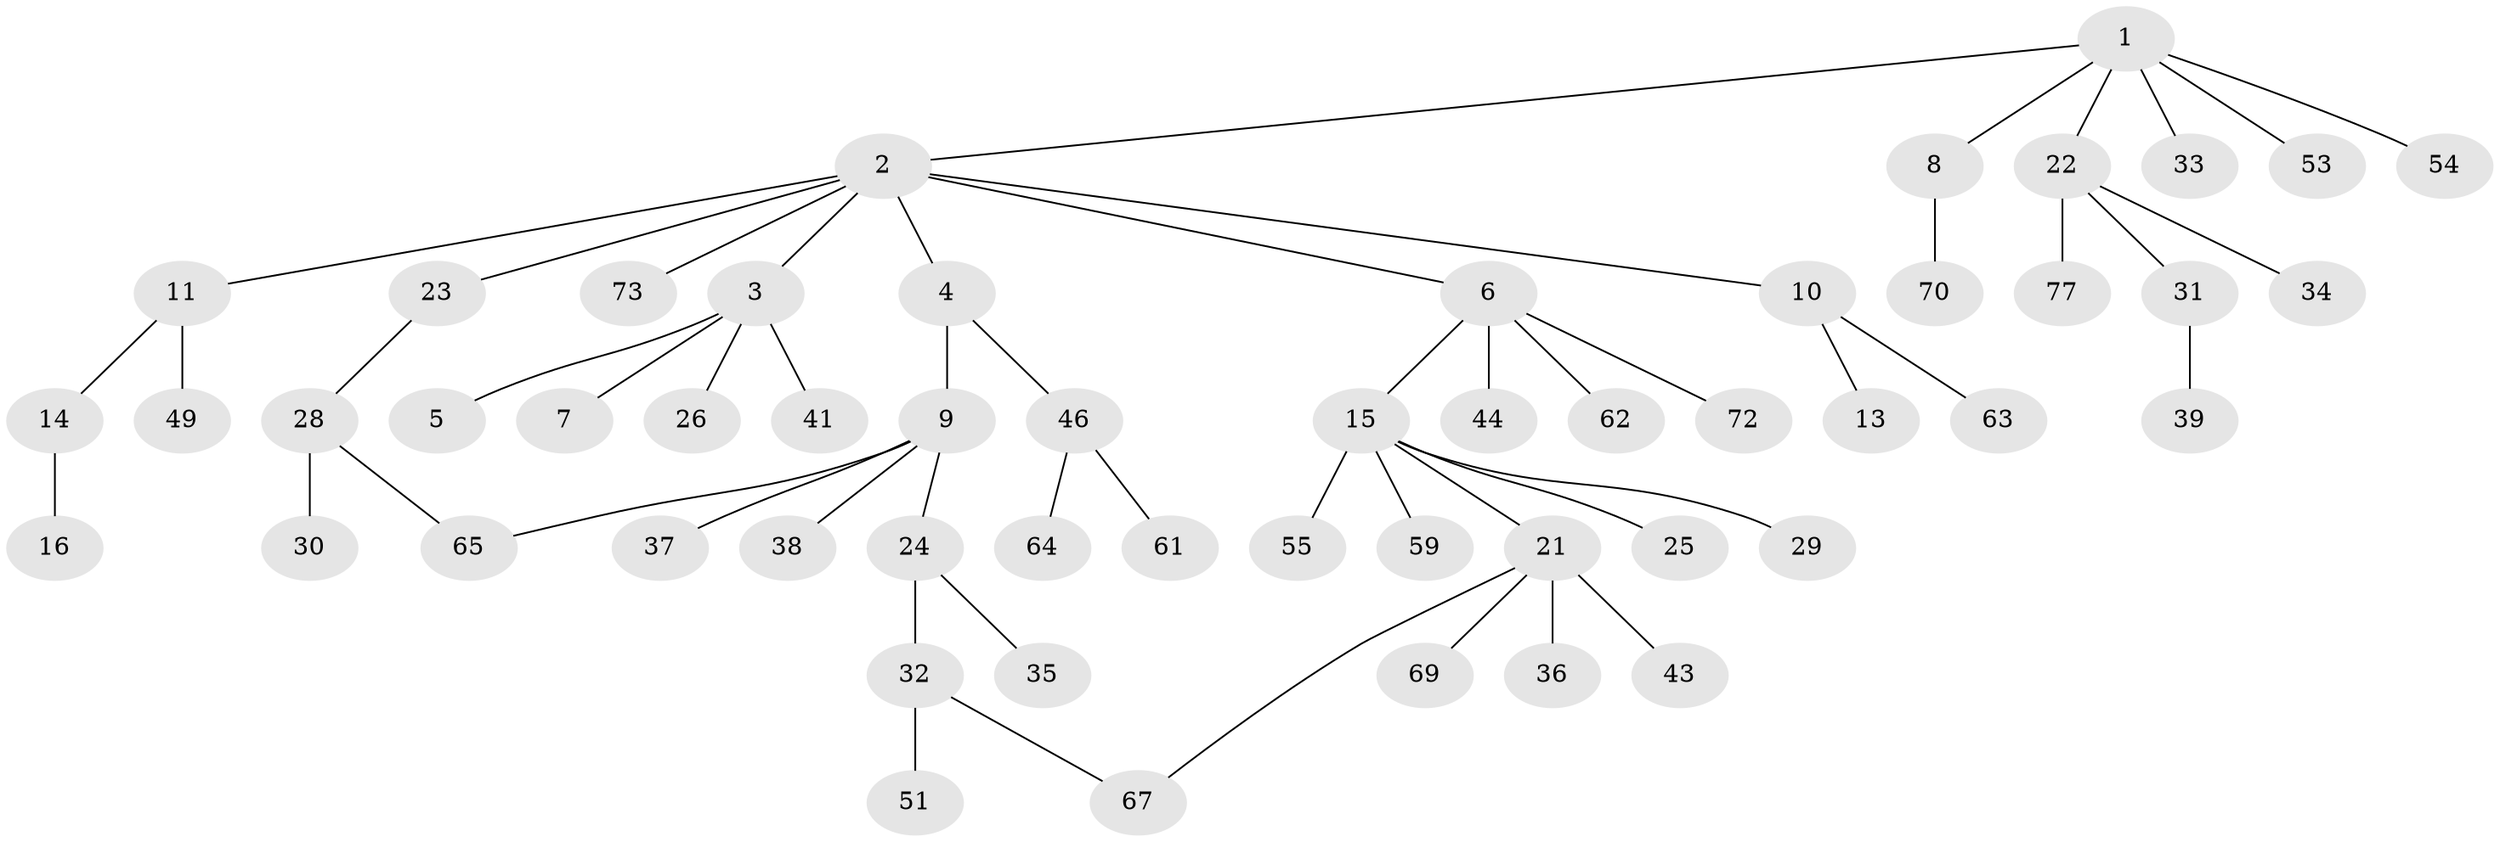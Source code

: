 // Generated by graph-tools (version 1.1) at 2025/51/02/27/25 19:51:40]
// undirected, 54 vertices, 55 edges
graph export_dot {
graph [start="1"]
  node [color=gray90,style=filled];
  1 [super="+19"];
  2 [super="+50"];
  3 [super="+17"];
  4 [super="+78"];
  5;
  6 [super="+27"];
  7;
  8 [super="+75"];
  9 [super="+12"];
  10 [super="+42"];
  11;
  13 [super="+18"];
  14 [super="+45"];
  15 [super="+20"];
  16 [super="+58"];
  21 [super="+47"];
  22 [super="+71"];
  23;
  24;
  25;
  26;
  28 [super="+76"];
  29;
  30 [super="+52"];
  31;
  32 [super="+60"];
  33;
  34;
  35 [super="+66"];
  36;
  37 [super="+40"];
  38;
  39 [super="+48"];
  41 [super="+56"];
  43;
  44;
  46 [super="+57"];
  49;
  51;
  53;
  54;
  55 [super="+68"];
  59;
  61;
  62;
  63;
  64;
  65;
  67;
  69;
  70;
  72 [super="+74"];
  73;
  77;
  1 -- 2;
  1 -- 8;
  1 -- 33;
  1 -- 53;
  1 -- 54;
  1 -- 22;
  2 -- 3;
  2 -- 4;
  2 -- 6;
  2 -- 10;
  2 -- 11;
  2 -- 23;
  2 -- 73;
  3 -- 5;
  3 -- 7;
  3 -- 26;
  3 -- 41;
  4 -- 9;
  4 -- 46;
  6 -- 15;
  6 -- 44;
  6 -- 72;
  6 -- 62;
  8 -- 70;
  9 -- 24;
  9 -- 37;
  9 -- 65;
  9 -- 38;
  10 -- 13;
  10 -- 63;
  11 -- 14;
  11 -- 49;
  14 -- 16;
  15 -- 21;
  15 -- 29;
  15 -- 25;
  15 -- 59;
  15 -- 55;
  21 -- 36;
  21 -- 43;
  21 -- 69;
  21 -- 67;
  22 -- 31;
  22 -- 34;
  22 -- 77;
  23 -- 28;
  24 -- 32;
  24 -- 35;
  28 -- 30;
  28 -- 65;
  31 -- 39;
  32 -- 51;
  32 -- 67;
  46 -- 61;
  46 -- 64;
}

